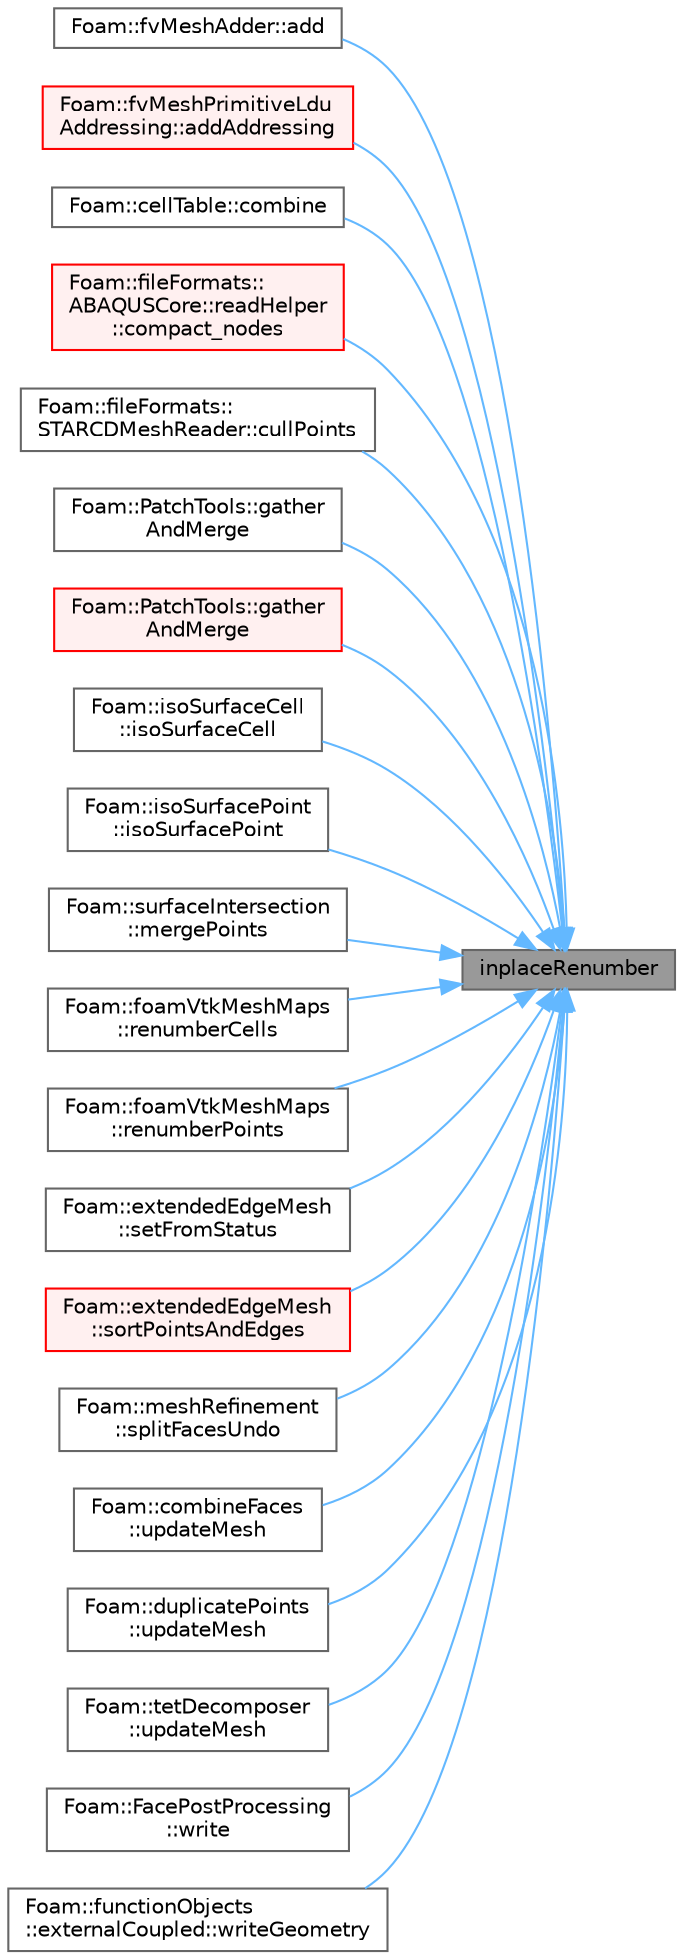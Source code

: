 digraph "inplaceRenumber"
{
 // LATEX_PDF_SIZE
  bgcolor="transparent";
  edge [fontname=Helvetica,fontsize=10,labelfontname=Helvetica,labelfontsize=10];
  node [fontname=Helvetica,fontsize=10,shape=box,height=0.2,width=0.4];
  rankdir="RL";
  Node1 [id="Node000001",label="inplaceRenumber",height=0.2,width=0.4,color="gray40", fillcolor="grey60", style="filled", fontcolor="black",tooltip=" "];
  Node1 -> Node2 [id="edge1_Node000001_Node000002",dir="back",color="steelblue1",style="solid",tooltip=" "];
  Node2 [id="Node000002",label="Foam::fvMeshAdder::add",height=0.2,width=0.4,color="grey40", fillcolor="white", style="filled",URL="$classFoam_1_1fvMeshAdder.html#a4ca93ce70fe785e93c54e6cf4f634105",tooltip=" "];
  Node1 -> Node3 [id="edge2_Node000001_Node000003",dir="back",color="steelblue1",style="solid",tooltip=" "];
  Node3 [id="Node000003",label="Foam::fvMeshPrimitiveLdu\lAddressing::addAddressing",height=0.2,width=0.4,color="red", fillcolor="#FFF0F0", style="filled",URL="$classFoam_1_1fvMeshPrimitiveLduAddressing.html#aefb6968ed838ab46acb45f13b6d5f9c8",tooltip=" "];
  Node1 -> Node5 [id="edge3_Node000001_Node000005",dir="back",color="steelblue1",style="solid",tooltip=" "];
  Node5 [id="Node000005",label="Foam::cellTable::combine",height=0.2,width=0.4,color="grey40", fillcolor="white", style="filled",URL="$classFoam_1_1cellTable.html#ad1b77404fece4892e0bf410716ea4962",tooltip=" "];
  Node1 -> Node6 [id="edge4_Node000001_Node000006",dir="back",color="steelblue1",style="solid",tooltip=" "];
  Node6 [id="Node000006",label="Foam::fileFormats::\lABAQUSCore::readHelper\l::compact_nodes",height=0.2,width=0.4,color="red", fillcolor="#FFF0F0", style="filled",URL="$structFoam_1_1fileFormats_1_1ABAQUSCore_1_1readHelper.html#afac2a7ed03780490ae7a051b00fd79e1",tooltip=" "];
  Node1 -> Node8 [id="edge5_Node000001_Node000008",dir="back",color="steelblue1",style="solid",tooltip=" "];
  Node8 [id="Node000008",label="Foam::fileFormats::\lSTARCDMeshReader::cullPoints",height=0.2,width=0.4,color="grey40", fillcolor="white", style="filled",URL="$classFoam_1_1fileFormats_1_1STARCDMeshReader.html#a9cf5a7beabb5d847accad5ac5db12d89",tooltip=" "];
  Node1 -> Node9 [id="edge6_Node000001_Node000009",dir="back",color="steelblue1",style="solid",tooltip=" "];
  Node9 [id="Node000009",label="Foam::PatchTools::gather\lAndMerge",height=0.2,width=0.4,color="grey40", fillcolor="white", style="filled",URL="$classFoam_1_1PatchTools.html#a3bf69308d75ef796d2a6c40d5393a6fd",tooltip=" "];
  Node1 -> Node10 [id="edge7_Node000001_Node000010",dir="back",color="steelblue1",style="solid",tooltip=" "];
  Node10 [id="Node000010",label="Foam::PatchTools::gather\lAndMerge",height=0.2,width=0.4,color="red", fillcolor="#FFF0F0", style="filled",URL="$classFoam_1_1PatchTools.html#a8695f134182627ad2bf982b50603b1b2",tooltip=" "];
  Node1 -> Node14 [id="edge8_Node000001_Node000014",dir="back",color="steelblue1",style="solid",tooltip=" "];
  Node14 [id="Node000014",label="Foam::isoSurfaceCell\l::isoSurfaceCell",height=0.2,width=0.4,color="grey40", fillcolor="white", style="filled",URL="$classFoam_1_1isoSurfaceCell.html#a4fde07da1b8e2c6271f2d006d95d29cb",tooltip=" "];
  Node1 -> Node15 [id="edge9_Node000001_Node000015",dir="back",color="steelblue1",style="solid",tooltip=" "];
  Node15 [id="Node000015",label="Foam::isoSurfacePoint\l::isoSurfacePoint",height=0.2,width=0.4,color="grey40", fillcolor="white", style="filled",URL="$classFoam_1_1isoSurfacePoint.html#a34d338ac56bc2da713550d5b635be1e1",tooltip=" "];
  Node1 -> Node16 [id="edge10_Node000001_Node000016",dir="back",color="steelblue1",style="solid",tooltip=" "];
  Node16 [id="Node000016",label="Foam::surfaceIntersection\l::mergePoints",height=0.2,width=0.4,color="grey40", fillcolor="white", style="filled",URL="$classFoam_1_1surfaceIntersection.html#a4a30722df5a19aba38ae123cf2ab30c5",tooltip=" "];
  Node1 -> Node17 [id="edge11_Node000001_Node000017",dir="back",color="steelblue1",style="solid",tooltip=" "];
  Node17 [id="Node000017",label="Foam::foamVtkMeshMaps\l::renumberCells",height=0.2,width=0.4,color="grey40", fillcolor="white", style="filled",URL="$classFoam_1_1foamVtkMeshMaps.html#a9aa1164722ea501f0c8fdb0693db5e3d",tooltip=" "];
  Node1 -> Node18 [id="edge12_Node000001_Node000018",dir="back",color="steelblue1",style="solid",tooltip=" "];
  Node18 [id="Node000018",label="Foam::foamVtkMeshMaps\l::renumberPoints",height=0.2,width=0.4,color="grey40", fillcolor="white", style="filled",URL="$classFoam_1_1foamVtkMeshMaps.html#a75331b3bc960e5f6c766ba960356485c",tooltip=" "];
  Node1 -> Node19 [id="edge13_Node000001_Node000019",dir="back",color="steelblue1",style="solid",tooltip=" "];
  Node19 [id="Node000019",label="Foam::extendedEdgeMesh\l::setFromStatus",height=0.2,width=0.4,color="grey40", fillcolor="white", style="filled",URL="$classFoam_1_1extendedEdgeMesh.html#a31de1c898d9236942b7305f24e891650",tooltip=" "];
  Node1 -> Node20 [id="edge14_Node000001_Node000020",dir="back",color="steelblue1",style="solid",tooltip=" "];
  Node20 [id="Node000020",label="Foam::extendedEdgeMesh\l::sortPointsAndEdges",height=0.2,width=0.4,color="red", fillcolor="#FFF0F0", style="filled",URL="$classFoam_1_1extendedEdgeMesh.html#a426fc67d70e364a54570d27d026c8f13",tooltip=" "];
  Node1 -> Node23 [id="edge15_Node000001_Node000023",dir="back",color="steelblue1",style="solid",tooltip=" "];
  Node23 [id="Node000023",label="Foam::meshRefinement\l::splitFacesUndo",height=0.2,width=0.4,color="grey40", fillcolor="white", style="filled",URL="$classFoam_1_1meshRefinement.html#a0be129b918b3689cdc62d3063405a6a2",tooltip=" "];
  Node1 -> Node24 [id="edge16_Node000001_Node000024",dir="back",color="steelblue1",style="solid",tooltip=" "];
  Node24 [id="Node000024",label="Foam::combineFaces\l::updateMesh",height=0.2,width=0.4,color="grey40", fillcolor="white", style="filled",URL="$classFoam_1_1combineFaces.html#ad57565956fd4064299f4bd3c4eebb1d4",tooltip=" "];
  Node1 -> Node25 [id="edge17_Node000001_Node000025",dir="back",color="steelblue1",style="solid",tooltip=" "];
  Node25 [id="Node000025",label="Foam::duplicatePoints\l::updateMesh",height=0.2,width=0.4,color="grey40", fillcolor="white", style="filled",URL="$classFoam_1_1duplicatePoints.html#ad57565956fd4064299f4bd3c4eebb1d4",tooltip=" "];
  Node1 -> Node26 [id="edge18_Node000001_Node000026",dir="back",color="steelblue1",style="solid",tooltip=" "];
  Node26 [id="Node000026",label="Foam::tetDecomposer\l::updateMesh",height=0.2,width=0.4,color="grey40", fillcolor="white", style="filled",URL="$classFoam_1_1tetDecomposer.html#ad57565956fd4064299f4bd3c4eebb1d4",tooltip=" "];
  Node1 -> Node27 [id="edge19_Node000001_Node000027",dir="back",color="steelblue1",style="solid",tooltip=" "];
  Node27 [id="Node000027",label="Foam::FacePostProcessing\l::write",height=0.2,width=0.4,color="grey40", fillcolor="white", style="filled",URL="$classFoam_1_1FacePostProcessing.html#aac759501cf6c7895a70eecbef0226ae1",tooltip=" "];
  Node1 -> Node28 [id="edge20_Node000001_Node000028",dir="back",color="steelblue1",style="solid",tooltip=" "];
  Node28 [id="Node000028",label="Foam::functionObjects\l::externalCoupled::writeGeometry",height=0.2,width=0.4,color="grey40", fillcolor="white", style="filled",URL="$classFoam_1_1functionObjects_1_1externalCoupled.html#a1063d7a675858ee0e647e36abbefe463",tooltip=" "];
}
